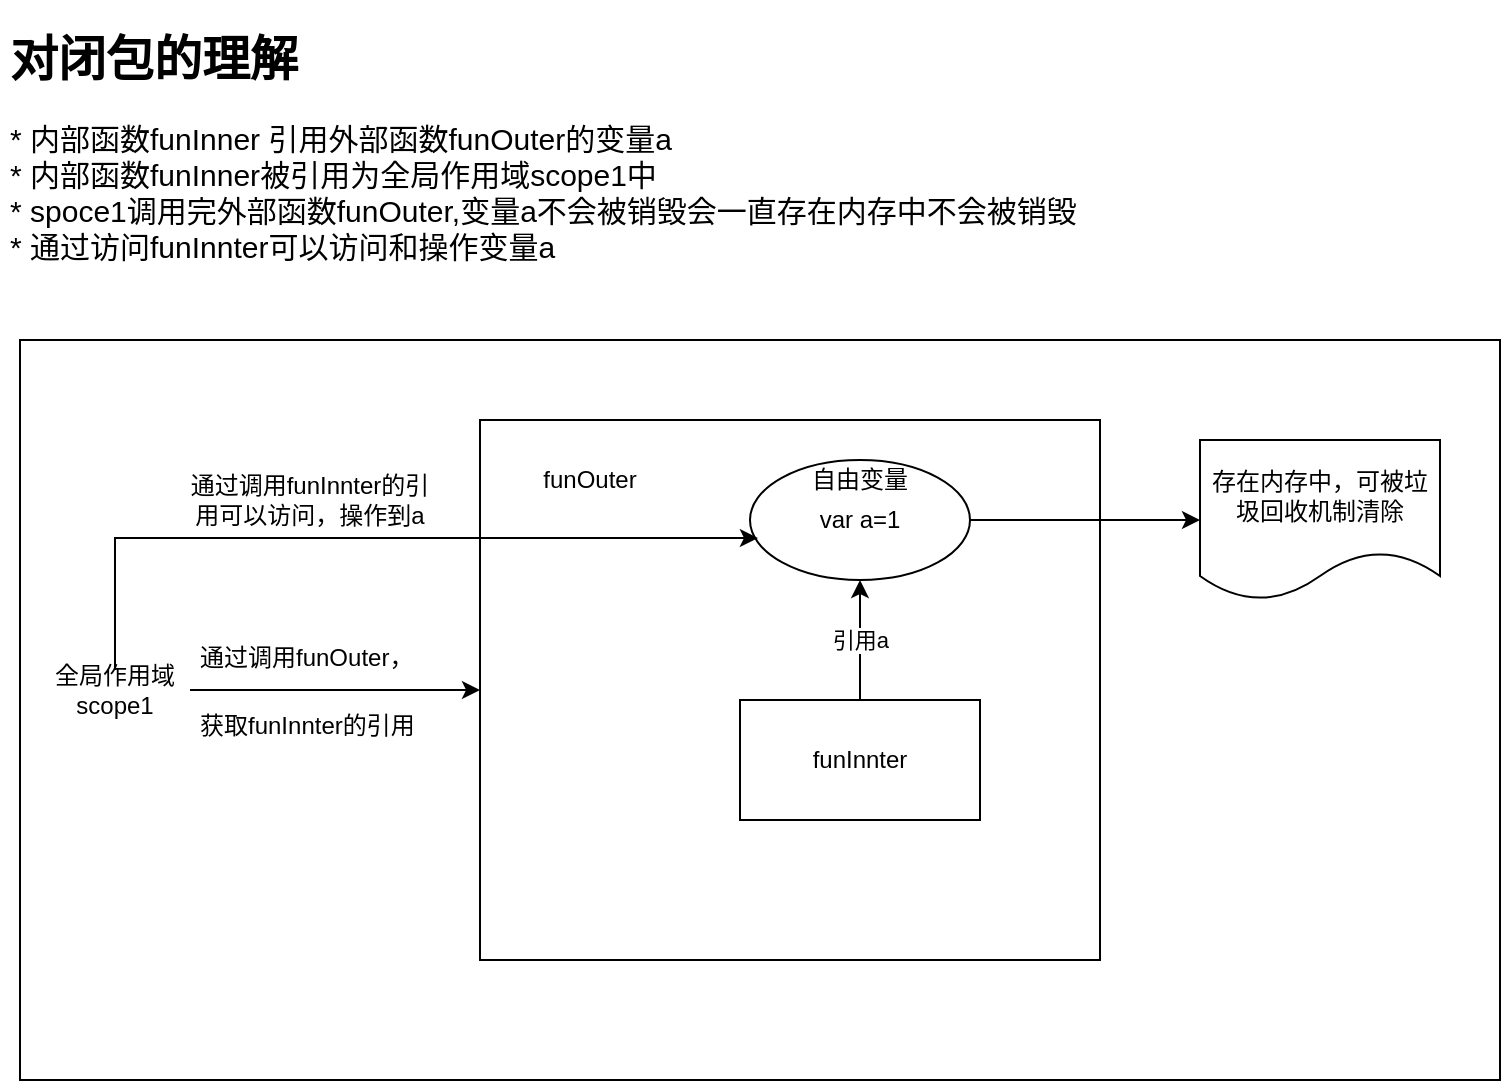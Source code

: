 <mxfile version="12.6.5" type="device"><diagram id="2hGVeUaQI9Hq1oH2WfT8" name="第 1 页"><mxGraphModel dx="1422" dy="822" grid="1" gridSize="10" guides="1" tooltips="1" connect="1" arrows="1" fold="1" page="1" pageScale="1" pageWidth="827" pageHeight="1169" math="0" shadow="0"><root><mxCell id="0"/><mxCell id="1" parent="0"/><mxCell id="QDu8D2trziJ9GFAOmtbb-39" value="" style="rounded=0;whiteSpace=wrap;html=1;" vertex="1" parent="1"><mxGeometry x="20" y="180" width="740" height="370" as="geometry"/></mxCell><mxCell id="QDu8D2trziJ9GFAOmtbb-27" value="" style="rounded=0;whiteSpace=wrap;html=1;" vertex="1" parent="1"><mxGeometry x="250" y="220" width="310" height="270" as="geometry"/></mxCell><mxCell id="QDu8D2trziJ9GFAOmtbb-32" value="&lt;h1&gt;对闭包的理解&lt;/h1&gt;&lt;span style=&quot;text-align: center&quot;&gt;&lt;font style=&quot;font-size: 15px&quot;&gt;* 内部函数funInner 引用外部函数funOuter的变量a&amp;nbsp; &lt;br&gt;* 内部函数&lt;/font&gt;&lt;/span&gt;&lt;span style=&quot;font-size: 15px ; text-align: center&quot;&gt;funInner&lt;/span&gt;&lt;span style=&quot;text-align: center&quot;&gt;&lt;font style=&quot;font-size: 15px&quot;&gt;被引用为全局作用域scope1中 &lt;br&gt;* spoce1调用完外部函数funOuter,变量a不会被销毁会一直存在内存中不会被销毁&lt;br&gt;* 通过访问funInnter可以访问和操作变量a&lt;br&gt;&lt;/font&gt;&lt;/span&gt;" style="text;html=1;strokeColor=none;fillColor=none;spacing=5;spacingTop=-20;whiteSpace=wrap;overflow=hidden;rounded=0;" vertex="1" parent="1"><mxGeometry x="10" y="20" width="750" height="140" as="geometry"/></mxCell><mxCell id="QDu8D2trziJ9GFAOmtbb-55" style="edgeStyle=orthogonalEdgeStyle;rounded=0;orthogonalLoop=1;jettySize=auto;html=1;" edge="1" parent="1" source="QDu8D2trziJ9GFAOmtbb-34" target="QDu8D2trziJ9GFAOmtbb-54"><mxGeometry relative="1" as="geometry"/></mxCell><mxCell id="QDu8D2trziJ9GFAOmtbb-34" value="var a=1" style="ellipse;whiteSpace=wrap;html=1;" vertex="1" parent="1"><mxGeometry x="385" y="240" width="110" height="60" as="geometry"/></mxCell><mxCell id="QDu8D2trziJ9GFAOmtbb-35" value="自由变量" style="text;html=1;strokeColor=none;fillColor=none;align=center;verticalAlign=middle;whiteSpace=wrap;rounded=0;" vertex="1" parent="1"><mxGeometry x="410" y="240" width="60" height="20" as="geometry"/></mxCell><mxCell id="QDu8D2trziJ9GFAOmtbb-42" value="引用a" style="edgeStyle=orthogonalEdgeStyle;rounded=0;orthogonalLoop=1;jettySize=auto;html=1;" edge="1" parent="1" source="QDu8D2trziJ9GFAOmtbb-37" target="QDu8D2trziJ9GFAOmtbb-34"><mxGeometry relative="1" as="geometry"/></mxCell><mxCell id="QDu8D2trziJ9GFAOmtbb-37" value="funInnter" style="rounded=0;whiteSpace=wrap;html=1;" vertex="1" parent="1"><mxGeometry x="380" y="360" width="120" height="60" as="geometry"/></mxCell><mxCell id="QDu8D2trziJ9GFAOmtbb-45" style="edgeStyle=orthogonalEdgeStyle;rounded=0;orthogonalLoop=1;jettySize=auto;html=1;" edge="1" parent="1" source="QDu8D2trziJ9GFAOmtbb-40" target="QDu8D2trziJ9GFAOmtbb-27"><mxGeometry relative="1" as="geometry"/></mxCell><mxCell id="QDu8D2trziJ9GFAOmtbb-52" style="edgeStyle=orthogonalEdgeStyle;rounded=0;orthogonalLoop=1;jettySize=auto;html=1;entryX=0.036;entryY=0.65;entryDx=0;entryDy=0;entryPerimeter=0;" edge="1" parent="1" source="QDu8D2trziJ9GFAOmtbb-40" target="QDu8D2trziJ9GFAOmtbb-34"><mxGeometry relative="1" as="geometry"><Array as="points"><mxPoint x="68" y="279"/></Array></mxGeometry></mxCell><mxCell id="QDu8D2trziJ9GFAOmtbb-40" value="全局作用域scope1" style="text;html=1;strokeColor=none;fillColor=none;align=center;verticalAlign=middle;whiteSpace=wrap;rounded=0;" vertex="1" parent="1"><mxGeometry x="30" y="345" width="75" height="20" as="geometry"/></mxCell><mxCell id="QDu8D2trziJ9GFAOmtbb-43" style="edgeStyle=orthogonalEdgeStyle;rounded=0;orthogonalLoop=1;jettySize=auto;html=1;exitX=0.5;exitY=1;exitDx=0;exitDy=0;" edge="1" parent="1" source="QDu8D2trziJ9GFAOmtbb-35" target="QDu8D2trziJ9GFAOmtbb-35"><mxGeometry relative="1" as="geometry"/></mxCell><mxCell id="QDu8D2trziJ9GFAOmtbb-44" value="funOuter" style="text;html=1;strokeColor=none;fillColor=none;align=center;verticalAlign=middle;whiteSpace=wrap;rounded=0;" vertex="1" parent="1"><mxGeometry x="270" y="240" width="70" height="20" as="geometry"/></mxCell><mxCell id="QDu8D2trziJ9GFAOmtbb-49" value="&lt;h1&gt;&lt;span style=&quot;font-size: 12px ; font-weight: normal&quot;&gt;通过调用funOuter，&lt;/span&gt;&lt;br&gt;&lt;/h1&gt;&lt;p&gt;获取funInnter的引用&lt;/p&gt;" style="text;html=1;strokeColor=none;fillColor=none;spacing=5;spacingTop=-20;whiteSpace=wrap;overflow=hidden;rounded=0;" vertex="1" parent="1"><mxGeometry x="105" y="315" width="135" height="80" as="geometry"/></mxCell><mxCell id="QDu8D2trziJ9GFAOmtbb-53" value="通过调用funInnter的引用可以访问，操作到a" style="text;html=1;strokeColor=none;fillColor=none;align=center;verticalAlign=middle;whiteSpace=wrap;rounded=0;" vertex="1" parent="1"><mxGeometry x="100" y="250" width="130" height="20" as="geometry"/></mxCell><mxCell id="QDu8D2trziJ9GFAOmtbb-54" value="存在内存中，可被垃圾回收机制清除" style="shape=document;whiteSpace=wrap;html=1;boundedLbl=1;" vertex="1" parent="1"><mxGeometry x="610" y="230" width="120" height="80" as="geometry"/></mxCell></root></mxGraphModel></diagram></mxfile>